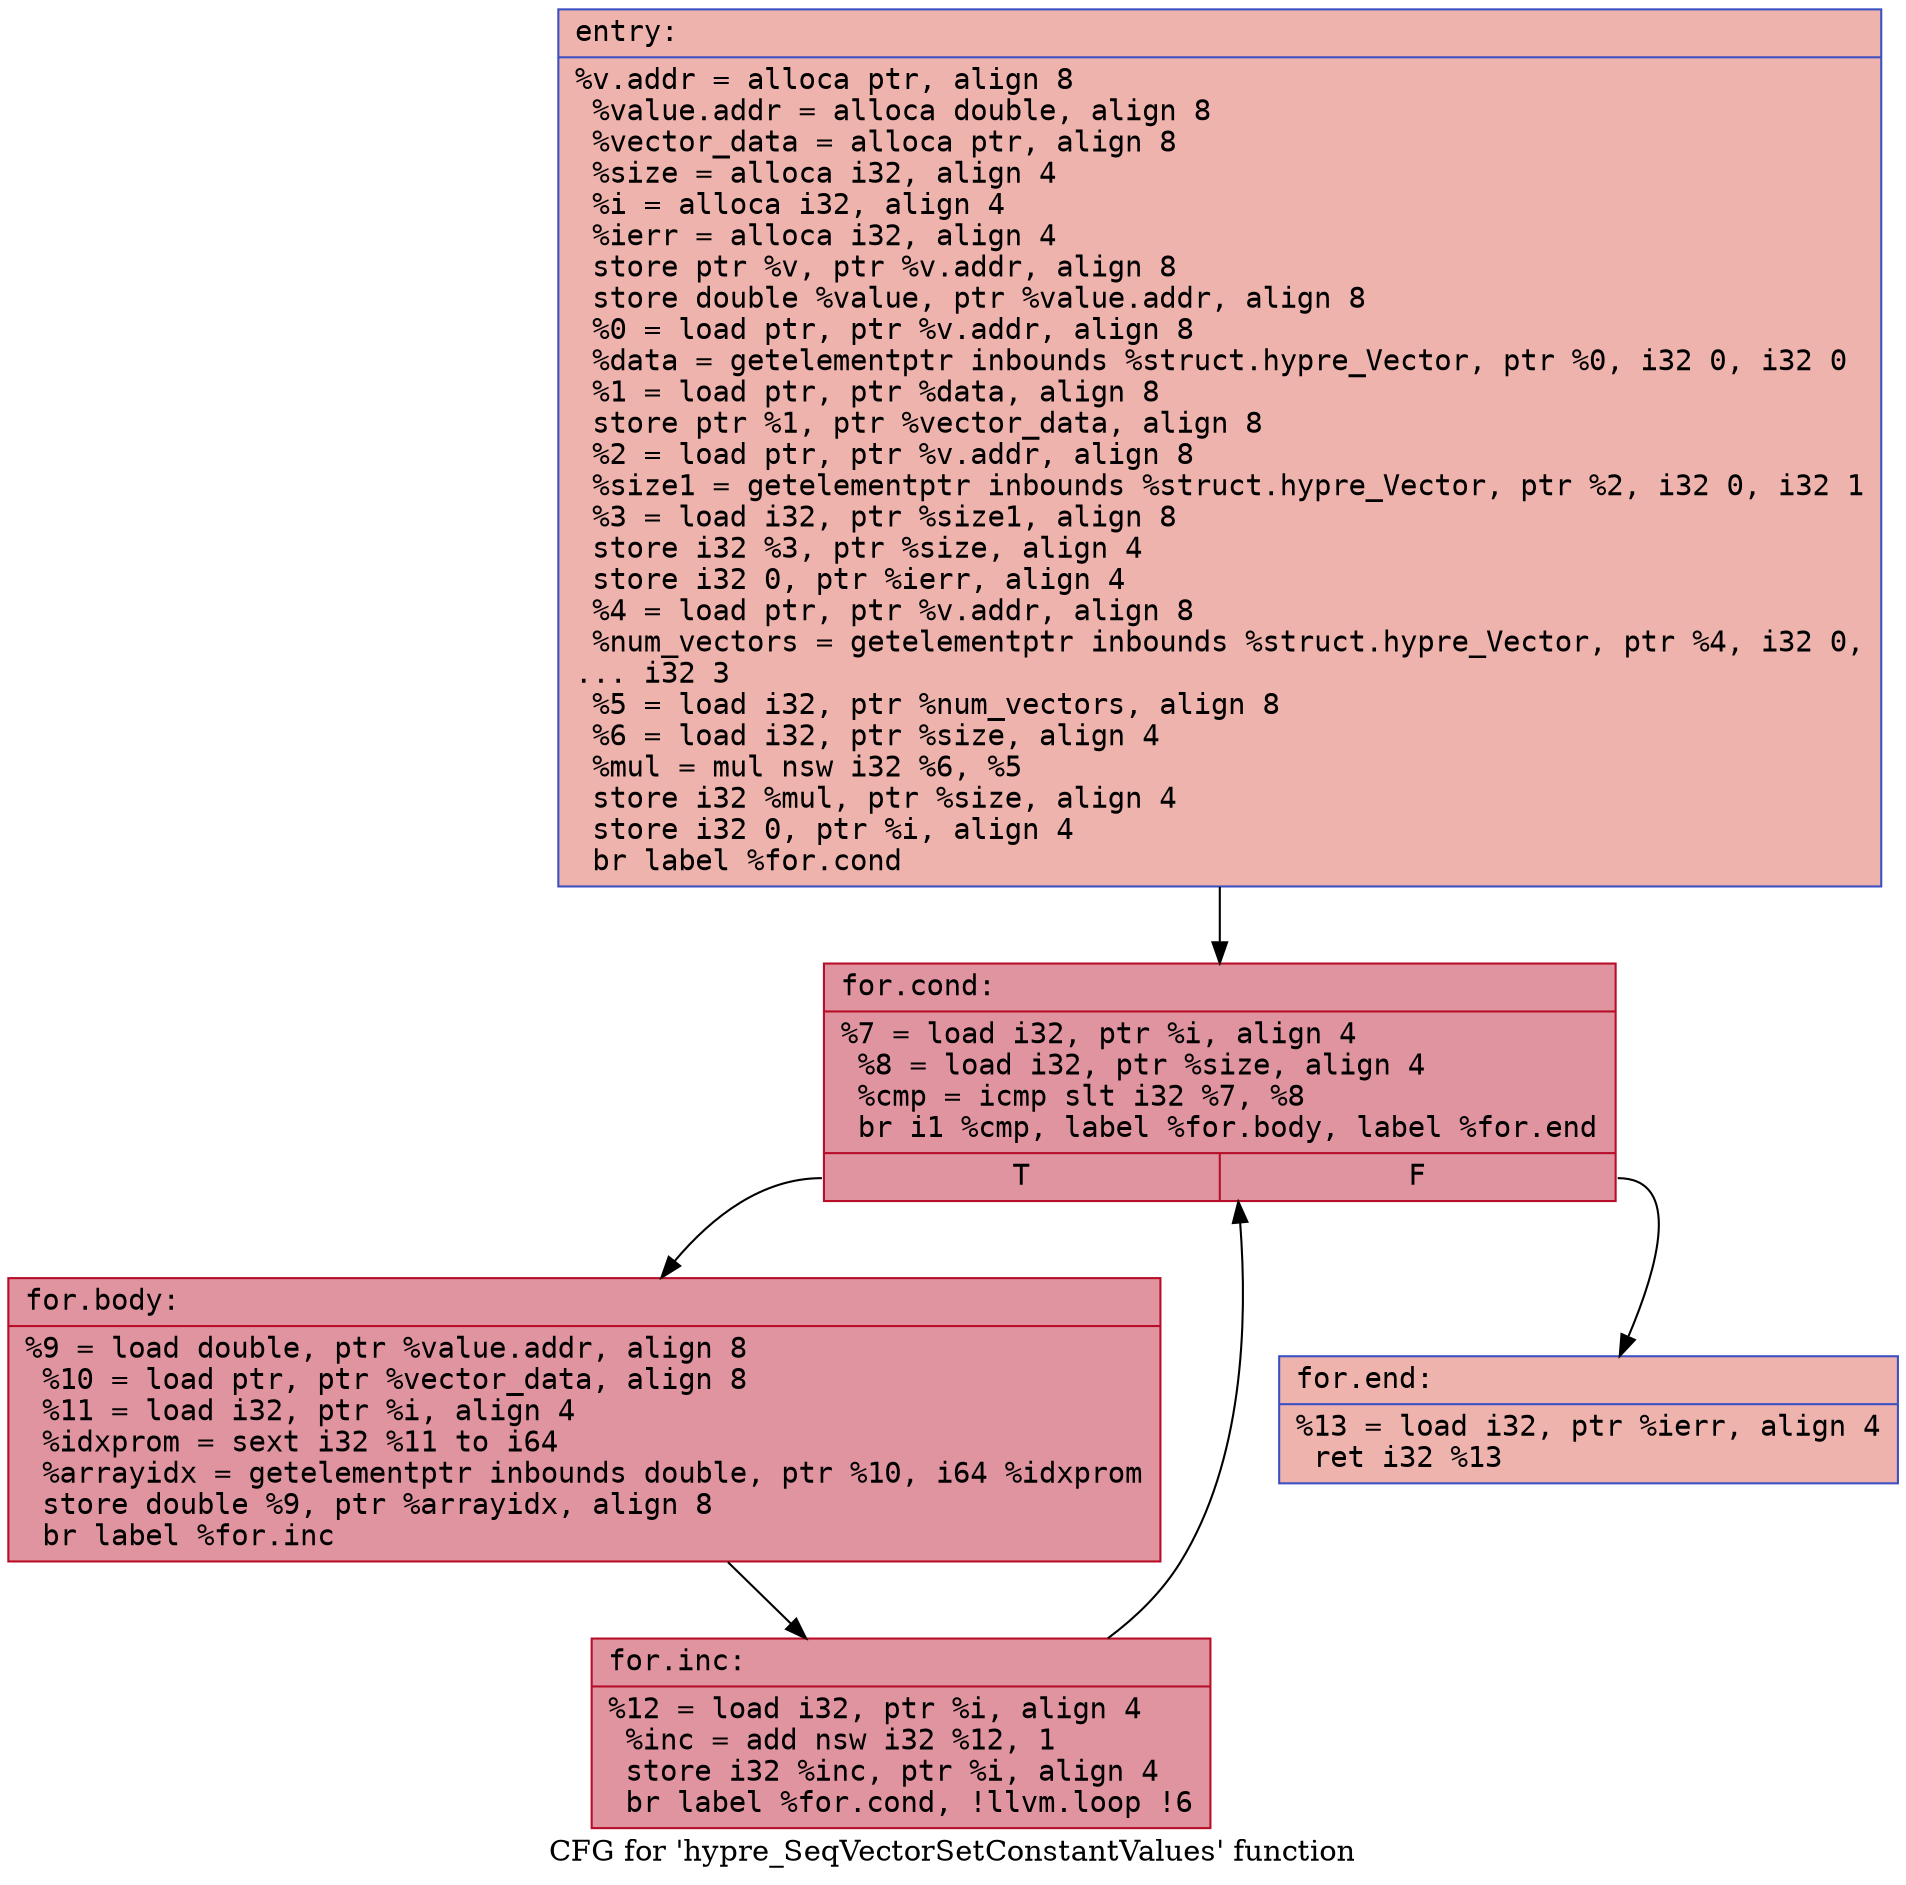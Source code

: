 digraph "CFG for 'hypre_SeqVectorSetConstantValues' function" {
	label="CFG for 'hypre_SeqVectorSetConstantValues' function";

	Node0x559a8417b710 [shape=record,color="#3d50c3ff", style=filled, fillcolor="#d6524470" fontname="Courier",label="{entry:\l|  %v.addr = alloca ptr, align 8\l  %value.addr = alloca double, align 8\l  %vector_data = alloca ptr, align 8\l  %size = alloca i32, align 4\l  %i = alloca i32, align 4\l  %ierr = alloca i32, align 4\l  store ptr %v, ptr %v.addr, align 8\l  store double %value, ptr %value.addr, align 8\l  %0 = load ptr, ptr %v.addr, align 8\l  %data = getelementptr inbounds %struct.hypre_Vector, ptr %0, i32 0, i32 0\l  %1 = load ptr, ptr %data, align 8\l  store ptr %1, ptr %vector_data, align 8\l  %2 = load ptr, ptr %v.addr, align 8\l  %size1 = getelementptr inbounds %struct.hypre_Vector, ptr %2, i32 0, i32 1\l  %3 = load i32, ptr %size1, align 8\l  store i32 %3, ptr %size, align 4\l  store i32 0, ptr %ierr, align 4\l  %4 = load ptr, ptr %v.addr, align 8\l  %num_vectors = getelementptr inbounds %struct.hypre_Vector, ptr %4, i32 0,\l... i32 3\l  %5 = load i32, ptr %num_vectors, align 8\l  %6 = load i32, ptr %size, align 4\l  %mul = mul nsw i32 %6, %5\l  store i32 %mul, ptr %size, align 4\l  store i32 0, ptr %i, align 4\l  br label %for.cond\l}"];
	Node0x559a8417b710 -> Node0x559a84171be0[tooltip="entry -> for.cond\nProbability 100.00%" ];
	Node0x559a84171be0 [shape=record,color="#b70d28ff", style=filled, fillcolor="#b70d2870" fontname="Courier",label="{for.cond:\l|  %7 = load i32, ptr %i, align 4\l  %8 = load i32, ptr %size, align 4\l  %cmp = icmp slt i32 %7, %8\l  br i1 %cmp, label %for.body, label %for.end\l|{<s0>T|<s1>F}}"];
	Node0x559a84171be0:s0 -> Node0x559a8417da70[tooltip="for.cond -> for.body\nProbability 96.88%" ];
	Node0x559a84171be0:s1 -> Node0x559a8417daf0[tooltip="for.cond -> for.end\nProbability 3.12%" ];
	Node0x559a8417da70 [shape=record,color="#b70d28ff", style=filled, fillcolor="#b70d2870" fontname="Courier",label="{for.body:\l|  %9 = load double, ptr %value.addr, align 8\l  %10 = load ptr, ptr %vector_data, align 8\l  %11 = load i32, ptr %i, align 4\l  %idxprom = sext i32 %11 to i64\l  %arrayidx = getelementptr inbounds double, ptr %10, i64 %idxprom\l  store double %9, ptr %arrayidx, align 8\l  br label %for.inc\l}"];
	Node0x559a8417da70 -> Node0x559a8417df90[tooltip="for.body -> for.inc\nProbability 100.00%" ];
	Node0x559a8417df90 [shape=record,color="#b70d28ff", style=filled, fillcolor="#b70d2870" fontname="Courier",label="{for.inc:\l|  %12 = load i32, ptr %i, align 4\l  %inc = add nsw i32 %12, 1\l  store i32 %inc, ptr %i, align 4\l  br label %for.cond, !llvm.loop !6\l}"];
	Node0x559a8417df90 -> Node0x559a84171be0[tooltip="for.inc -> for.cond\nProbability 100.00%" ];
	Node0x559a8417daf0 [shape=record,color="#3d50c3ff", style=filled, fillcolor="#d6524470" fontname="Courier",label="{for.end:\l|  %13 = load i32, ptr %ierr, align 4\l  ret i32 %13\l}"];
}
